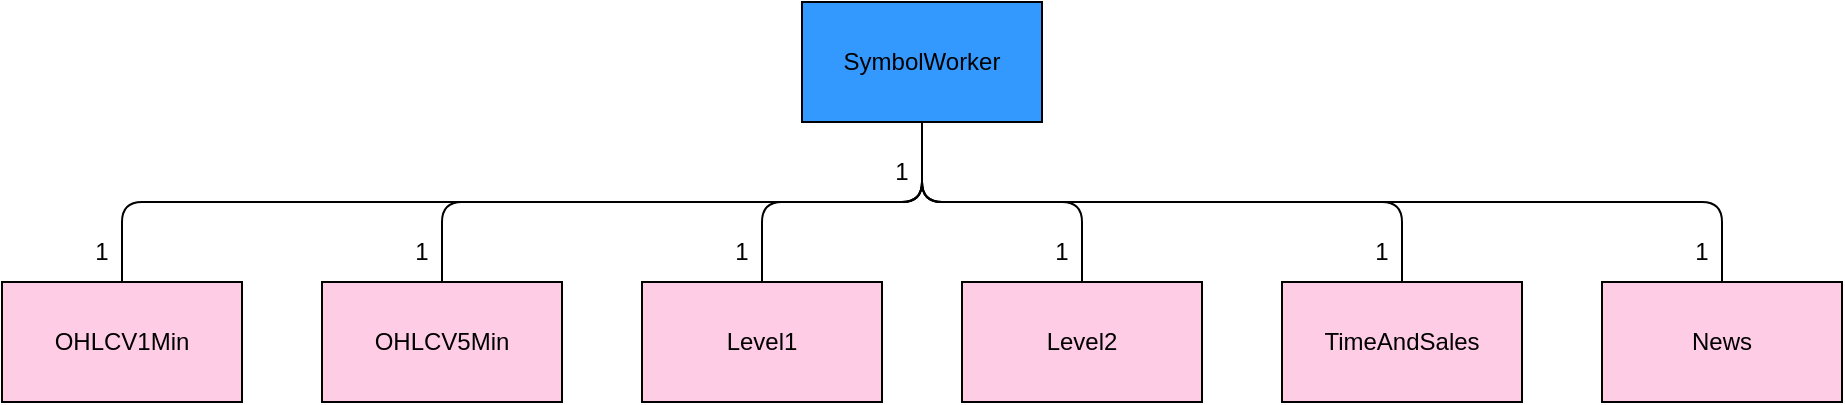 <mxfile>
    <diagram id="26L0kwx0sP7XvfxhLv7f" name="Page-1">
        <mxGraphModel dx="959" dy="490" grid="1" gridSize="10" guides="1" tooltips="1" connect="1" arrows="1" fold="1" page="1" pageScale="1" pageWidth="2339" pageHeight="3300" math="0" shadow="0">
            <root>
                <mxCell id="0"/>
                <mxCell id="1" parent="0"/>
                <mxCell id="3" value="SymbolWorker" style="rounded=0;whiteSpace=wrap;html=1;fontColor=#000000;fillColor=#3399FF;" vertex="1" parent="1">
                    <mxGeometry x="440" y="60" width="120" height="60" as="geometry"/>
                </mxCell>
                <mxCell id="4" value="OHLCV1Min" style="rounded=0;whiteSpace=wrap;html=1;fontColor=#000000;fillColor=#FFCCE6;" vertex="1" parent="1">
                    <mxGeometry x="40" y="200" width="120" height="60" as="geometry"/>
                </mxCell>
                <mxCell id="5" value="OHLCV5Min" style="rounded=0;whiteSpace=wrap;html=1;fontColor=#000000;fillColor=#FFCCE6;" vertex="1" parent="1">
                    <mxGeometry x="200" y="200" width="120" height="60" as="geometry"/>
                </mxCell>
                <mxCell id="6" value="Level1" style="rounded=0;whiteSpace=wrap;html=1;fontColor=#000000;fillColor=#FFCCE6;" vertex="1" parent="1">
                    <mxGeometry x="360" y="200" width="120" height="60" as="geometry"/>
                </mxCell>
                <mxCell id="7" value="Level2" style="rounded=0;whiteSpace=wrap;html=1;fontColor=#000000;fillColor=#FFCCE6;" vertex="1" parent="1">
                    <mxGeometry x="520" y="200" width="120" height="60" as="geometry"/>
                </mxCell>
                <mxCell id="8" value="TimeAndSales" style="rounded=0;whiteSpace=wrap;html=1;fontColor=#000000;fillColor=#FFCCE6;" vertex="1" parent="1">
                    <mxGeometry x="680" y="200" width="120" height="60" as="geometry"/>
                </mxCell>
                <mxCell id="9" value="News" style="rounded=0;whiteSpace=wrap;html=1;fontColor=#000000;fillColor=#FFCCE6;" vertex="1" parent="1">
                    <mxGeometry x="840" y="200" width="120" height="60" as="geometry"/>
                </mxCell>
                <mxCell id="10" value="" style="endArrow=none;html=1;fontColor=#000000;exitX=0.5;exitY=0;exitDx=0;exitDy=0;entryX=0.5;entryY=1;entryDx=0;entryDy=0;" edge="1" parent="1" source="4" target="3">
                    <mxGeometry width="50" height="50" relative="1" as="geometry">
                        <mxPoint x="120" y="170" as="sourcePoint"/>
                        <mxPoint x="330" y="160" as="targetPoint"/>
                        <Array as="points">
                            <mxPoint x="100" y="160"/>
                            <mxPoint x="500" y="160"/>
                        </Array>
                    </mxGeometry>
                </mxCell>
                <mxCell id="11" value="" style="endArrow=none;html=1;fontColor=#000000;exitX=0.5;exitY=1;exitDx=0;exitDy=0;entryX=0.5;entryY=0;entryDx=0;entryDy=0;" edge="1" parent="1" source="3" target="5">
                    <mxGeometry width="50" height="50" relative="1" as="geometry">
                        <mxPoint x="710" y="130" as="sourcePoint"/>
                        <mxPoint x="760" y="80" as="targetPoint"/>
                        <Array as="points">
                            <mxPoint x="500" y="160"/>
                            <mxPoint x="260" y="160"/>
                        </Array>
                    </mxGeometry>
                </mxCell>
                <mxCell id="12" value="" style="endArrow=none;html=1;fontColor=#000000;exitX=0.5;exitY=0;exitDx=0;exitDy=0;entryX=0.5;entryY=1;entryDx=0;entryDy=0;" edge="1" parent="1" source="6" target="3">
                    <mxGeometry width="50" height="50" relative="1" as="geometry">
                        <mxPoint x="700" y="140" as="sourcePoint"/>
                        <mxPoint x="750" y="90" as="targetPoint"/>
                        <Array as="points">
                            <mxPoint x="420" y="160"/>
                            <mxPoint x="500" y="160"/>
                        </Array>
                    </mxGeometry>
                </mxCell>
                <mxCell id="13" value="" style="endArrow=none;html=1;fontColor=#000000;entryX=0.5;entryY=1;entryDx=0;entryDy=0;exitX=0.5;exitY=0;exitDx=0;exitDy=0;" edge="1" parent="1" source="7" target="3">
                    <mxGeometry width="50" height="50" relative="1" as="geometry">
                        <mxPoint x="700" y="130" as="sourcePoint"/>
                        <mxPoint x="750" y="80" as="targetPoint"/>
                        <Array as="points">
                            <mxPoint x="580" y="160"/>
                            <mxPoint x="500" y="160"/>
                        </Array>
                    </mxGeometry>
                </mxCell>
                <mxCell id="14" value="" style="endArrow=none;html=1;fontColor=#000000;exitX=0.5;exitY=1;exitDx=0;exitDy=0;entryX=0.5;entryY=0;entryDx=0;entryDy=0;" edge="1" parent="1" source="3" target="8">
                    <mxGeometry width="50" height="50" relative="1" as="geometry">
                        <mxPoint x="730" y="170" as="sourcePoint"/>
                        <mxPoint x="780" y="120" as="targetPoint"/>
                        <Array as="points">
                            <mxPoint x="500" y="160"/>
                            <mxPoint x="740" y="160"/>
                        </Array>
                    </mxGeometry>
                </mxCell>
                <mxCell id="15" value="" style="endArrow=none;html=1;fontColor=#000000;exitX=0.5;exitY=1;exitDx=0;exitDy=0;entryX=0.5;entryY=0;entryDx=0;entryDy=0;" edge="1" parent="1" source="3" target="9">
                    <mxGeometry width="50" height="50" relative="1" as="geometry">
                        <mxPoint x="760" y="120" as="sourcePoint"/>
                        <mxPoint x="810" y="70" as="targetPoint"/>
                        <Array as="points">
                            <mxPoint x="500" y="160"/>
                            <mxPoint x="900" y="160"/>
                        </Array>
                    </mxGeometry>
                </mxCell>
                <mxCell id="19" value="1" style="text;html=1;strokeColor=none;fillColor=none;align=center;verticalAlign=middle;whiteSpace=wrap;rounded=0;fontColor=#000000;" vertex="1" parent="1">
                    <mxGeometry x="240" y="170" width="20" height="30" as="geometry"/>
                </mxCell>
                <mxCell id="23" value="1" style="text;html=1;strokeColor=none;fillColor=none;align=center;verticalAlign=middle;whiteSpace=wrap;rounded=0;fontColor=#000000;" vertex="1" parent="1">
                    <mxGeometry x="80" y="170" width="20" height="30" as="geometry"/>
                </mxCell>
                <mxCell id="24" value="1" style="text;html=1;strokeColor=none;fillColor=none;align=center;verticalAlign=middle;whiteSpace=wrap;rounded=0;fontColor=#000000;" vertex="1" parent="1">
                    <mxGeometry x="480" y="130" width="20" height="30" as="geometry"/>
                </mxCell>
                <mxCell id="25" value="1" style="text;html=1;strokeColor=none;fillColor=none;align=center;verticalAlign=middle;whiteSpace=wrap;rounded=0;fontColor=#000000;" vertex="1" parent="1">
                    <mxGeometry x="400" y="170" width="20" height="30" as="geometry"/>
                </mxCell>
                <mxCell id="26" value="1" style="text;html=1;strokeColor=none;fillColor=none;align=center;verticalAlign=middle;whiteSpace=wrap;rounded=0;fontColor=#000000;" vertex="1" parent="1">
                    <mxGeometry x="880" y="170" width="20" height="30" as="geometry"/>
                </mxCell>
                <mxCell id="27" value="1" style="text;html=1;strokeColor=none;fillColor=none;align=center;verticalAlign=middle;whiteSpace=wrap;rounded=0;fontColor=#000000;" vertex="1" parent="1">
                    <mxGeometry x="720" y="170" width="20" height="30" as="geometry"/>
                </mxCell>
                <mxCell id="28" value="1" style="text;html=1;strokeColor=none;fillColor=none;align=center;verticalAlign=middle;whiteSpace=wrap;rounded=0;fontColor=#000000;" vertex="1" parent="1">
                    <mxGeometry x="560" y="170" width="20" height="30" as="geometry"/>
                </mxCell>
            </root>
        </mxGraphModel>
    </diagram>
</mxfile>